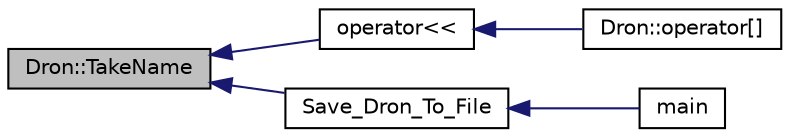 digraph "Dron::TakeName"
{
  edge [fontname="Helvetica",fontsize="10",labelfontname="Helvetica",labelfontsize="10"];
  node [fontname="Helvetica",fontsize="10",shape=record];
  rankdir="LR";
  Node40 [label="Dron::TakeName",height=0.2,width=0.4,color="black", fillcolor="grey75", style="filled", fontcolor="black"];
  Node40 -> Node41 [dir="back",color="midnightblue",fontsize="10",style="solid",fontname="Helvetica"];
  Node41 [label="operator\<\<",height=0.2,width=0.4,color="black", fillcolor="white", style="filled",URL="$_dron_8cpp.html#afc1ef57d475033db8c8db9e534b2c72b",tooltip="Przeciążenie operatora &#39;<<&#39; dla klasy Dron. "];
  Node41 -> Node42 [dir="back",color="midnightblue",fontsize="10",style="solid",fontname="Helvetica"];
  Node42 [label="Dron::operator[]",height=0.2,width=0.4,color="black", fillcolor="white", style="filled",URL="$class_dron.html#a0ea1b6ba4471ee1e4159716328a1d7b3",tooltip="Przeciążenie operatora zapisu &#39;[]&#39; dla klasy Dron. "];
  Node40 -> Node43 [dir="back",color="midnightblue",fontsize="10",style="solid",fontname="Helvetica"];
  Node43 [label="Save_Dron_To_File",height=0.2,width=0.4,color="black", fillcolor="white", style="filled",URL="$main_8cpp.html#a54d35426befdf2e416f18d621e200c92",tooltip="Funkcja zapisu współrzędnych drona do plików. "];
  Node43 -> Node44 [dir="back",color="midnightblue",fontsize="10",style="solid",fontname="Helvetica"];
  Node44 [label="main",height=0.2,width=0.4,color="black", fillcolor="white", style="filled",URL="$main_8cpp.html#ae66f6b31b5ad750f1fe042a706a4e3d4",tooltip="Główna funkcja programu. "];
}
